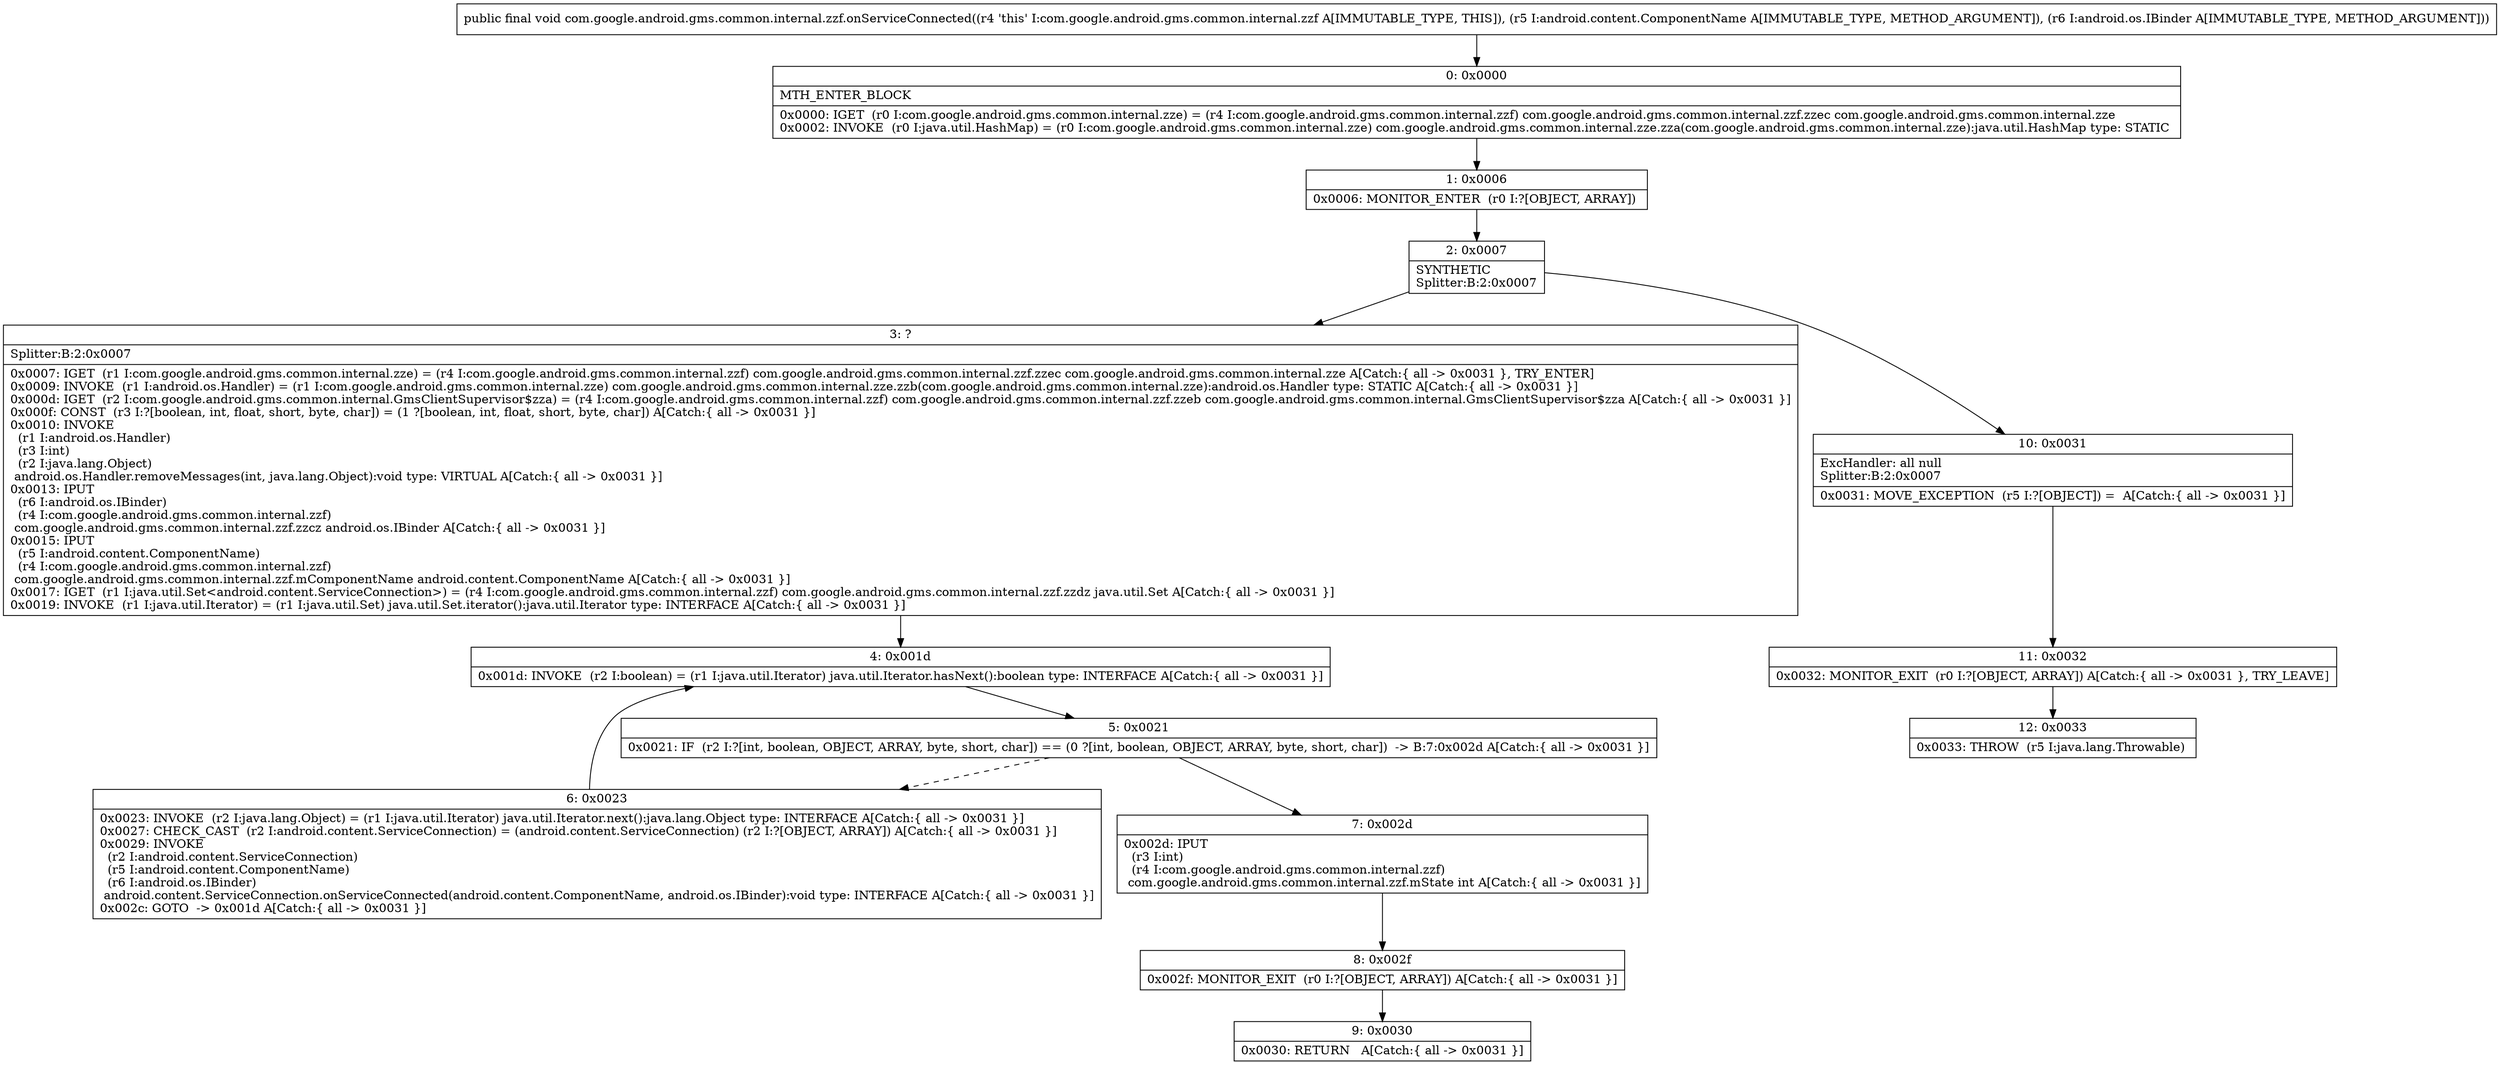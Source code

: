 digraph "CFG forcom.google.android.gms.common.internal.zzf.onServiceConnected(Landroid\/content\/ComponentName;Landroid\/os\/IBinder;)V" {
Node_0 [shape=record,label="{0\:\ 0x0000|MTH_ENTER_BLOCK\l|0x0000: IGET  (r0 I:com.google.android.gms.common.internal.zze) = (r4 I:com.google.android.gms.common.internal.zzf) com.google.android.gms.common.internal.zzf.zzec com.google.android.gms.common.internal.zze \l0x0002: INVOKE  (r0 I:java.util.HashMap) = (r0 I:com.google.android.gms.common.internal.zze) com.google.android.gms.common.internal.zze.zza(com.google.android.gms.common.internal.zze):java.util.HashMap type: STATIC \l}"];
Node_1 [shape=record,label="{1\:\ 0x0006|0x0006: MONITOR_ENTER  (r0 I:?[OBJECT, ARRAY]) \l}"];
Node_2 [shape=record,label="{2\:\ 0x0007|SYNTHETIC\lSplitter:B:2:0x0007\l}"];
Node_3 [shape=record,label="{3\:\ ?|Splitter:B:2:0x0007\l|0x0007: IGET  (r1 I:com.google.android.gms.common.internal.zze) = (r4 I:com.google.android.gms.common.internal.zzf) com.google.android.gms.common.internal.zzf.zzec com.google.android.gms.common.internal.zze A[Catch:\{ all \-\> 0x0031 \}, TRY_ENTER]\l0x0009: INVOKE  (r1 I:android.os.Handler) = (r1 I:com.google.android.gms.common.internal.zze) com.google.android.gms.common.internal.zze.zzb(com.google.android.gms.common.internal.zze):android.os.Handler type: STATIC A[Catch:\{ all \-\> 0x0031 \}]\l0x000d: IGET  (r2 I:com.google.android.gms.common.internal.GmsClientSupervisor$zza) = (r4 I:com.google.android.gms.common.internal.zzf) com.google.android.gms.common.internal.zzf.zzeb com.google.android.gms.common.internal.GmsClientSupervisor$zza A[Catch:\{ all \-\> 0x0031 \}]\l0x000f: CONST  (r3 I:?[boolean, int, float, short, byte, char]) = (1 ?[boolean, int, float, short, byte, char]) A[Catch:\{ all \-\> 0x0031 \}]\l0x0010: INVOKE  \l  (r1 I:android.os.Handler)\l  (r3 I:int)\l  (r2 I:java.lang.Object)\l android.os.Handler.removeMessages(int, java.lang.Object):void type: VIRTUAL A[Catch:\{ all \-\> 0x0031 \}]\l0x0013: IPUT  \l  (r6 I:android.os.IBinder)\l  (r4 I:com.google.android.gms.common.internal.zzf)\l com.google.android.gms.common.internal.zzf.zzcz android.os.IBinder A[Catch:\{ all \-\> 0x0031 \}]\l0x0015: IPUT  \l  (r5 I:android.content.ComponentName)\l  (r4 I:com.google.android.gms.common.internal.zzf)\l com.google.android.gms.common.internal.zzf.mComponentName android.content.ComponentName A[Catch:\{ all \-\> 0x0031 \}]\l0x0017: IGET  (r1 I:java.util.Set\<android.content.ServiceConnection\>) = (r4 I:com.google.android.gms.common.internal.zzf) com.google.android.gms.common.internal.zzf.zzdz java.util.Set A[Catch:\{ all \-\> 0x0031 \}]\l0x0019: INVOKE  (r1 I:java.util.Iterator) = (r1 I:java.util.Set) java.util.Set.iterator():java.util.Iterator type: INTERFACE A[Catch:\{ all \-\> 0x0031 \}]\l}"];
Node_4 [shape=record,label="{4\:\ 0x001d|0x001d: INVOKE  (r2 I:boolean) = (r1 I:java.util.Iterator) java.util.Iterator.hasNext():boolean type: INTERFACE A[Catch:\{ all \-\> 0x0031 \}]\l}"];
Node_5 [shape=record,label="{5\:\ 0x0021|0x0021: IF  (r2 I:?[int, boolean, OBJECT, ARRAY, byte, short, char]) == (0 ?[int, boolean, OBJECT, ARRAY, byte, short, char])  \-\> B:7:0x002d A[Catch:\{ all \-\> 0x0031 \}]\l}"];
Node_6 [shape=record,label="{6\:\ 0x0023|0x0023: INVOKE  (r2 I:java.lang.Object) = (r1 I:java.util.Iterator) java.util.Iterator.next():java.lang.Object type: INTERFACE A[Catch:\{ all \-\> 0x0031 \}]\l0x0027: CHECK_CAST  (r2 I:android.content.ServiceConnection) = (android.content.ServiceConnection) (r2 I:?[OBJECT, ARRAY]) A[Catch:\{ all \-\> 0x0031 \}]\l0x0029: INVOKE  \l  (r2 I:android.content.ServiceConnection)\l  (r5 I:android.content.ComponentName)\l  (r6 I:android.os.IBinder)\l android.content.ServiceConnection.onServiceConnected(android.content.ComponentName, android.os.IBinder):void type: INTERFACE A[Catch:\{ all \-\> 0x0031 \}]\l0x002c: GOTO  \-\> 0x001d A[Catch:\{ all \-\> 0x0031 \}]\l}"];
Node_7 [shape=record,label="{7\:\ 0x002d|0x002d: IPUT  \l  (r3 I:int)\l  (r4 I:com.google.android.gms.common.internal.zzf)\l com.google.android.gms.common.internal.zzf.mState int A[Catch:\{ all \-\> 0x0031 \}]\l}"];
Node_8 [shape=record,label="{8\:\ 0x002f|0x002f: MONITOR_EXIT  (r0 I:?[OBJECT, ARRAY]) A[Catch:\{ all \-\> 0x0031 \}]\l}"];
Node_9 [shape=record,label="{9\:\ 0x0030|0x0030: RETURN   A[Catch:\{ all \-\> 0x0031 \}]\l}"];
Node_10 [shape=record,label="{10\:\ 0x0031|ExcHandler: all null\lSplitter:B:2:0x0007\l|0x0031: MOVE_EXCEPTION  (r5 I:?[OBJECT]) =  A[Catch:\{ all \-\> 0x0031 \}]\l}"];
Node_11 [shape=record,label="{11\:\ 0x0032|0x0032: MONITOR_EXIT  (r0 I:?[OBJECT, ARRAY]) A[Catch:\{ all \-\> 0x0031 \}, TRY_LEAVE]\l}"];
Node_12 [shape=record,label="{12\:\ 0x0033|0x0033: THROW  (r5 I:java.lang.Throwable) \l}"];
MethodNode[shape=record,label="{public final void com.google.android.gms.common.internal.zzf.onServiceConnected((r4 'this' I:com.google.android.gms.common.internal.zzf A[IMMUTABLE_TYPE, THIS]), (r5 I:android.content.ComponentName A[IMMUTABLE_TYPE, METHOD_ARGUMENT]), (r6 I:android.os.IBinder A[IMMUTABLE_TYPE, METHOD_ARGUMENT])) }"];
MethodNode -> Node_0;
Node_0 -> Node_1;
Node_1 -> Node_2;
Node_2 -> Node_3;
Node_2 -> Node_10;
Node_3 -> Node_4;
Node_4 -> Node_5;
Node_5 -> Node_6[style=dashed];
Node_5 -> Node_7;
Node_6 -> Node_4;
Node_7 -> Node_8;
Node_8 -> Node_9;
Node_10 -> Node_11;
Node_11 -> Node_12;
}

